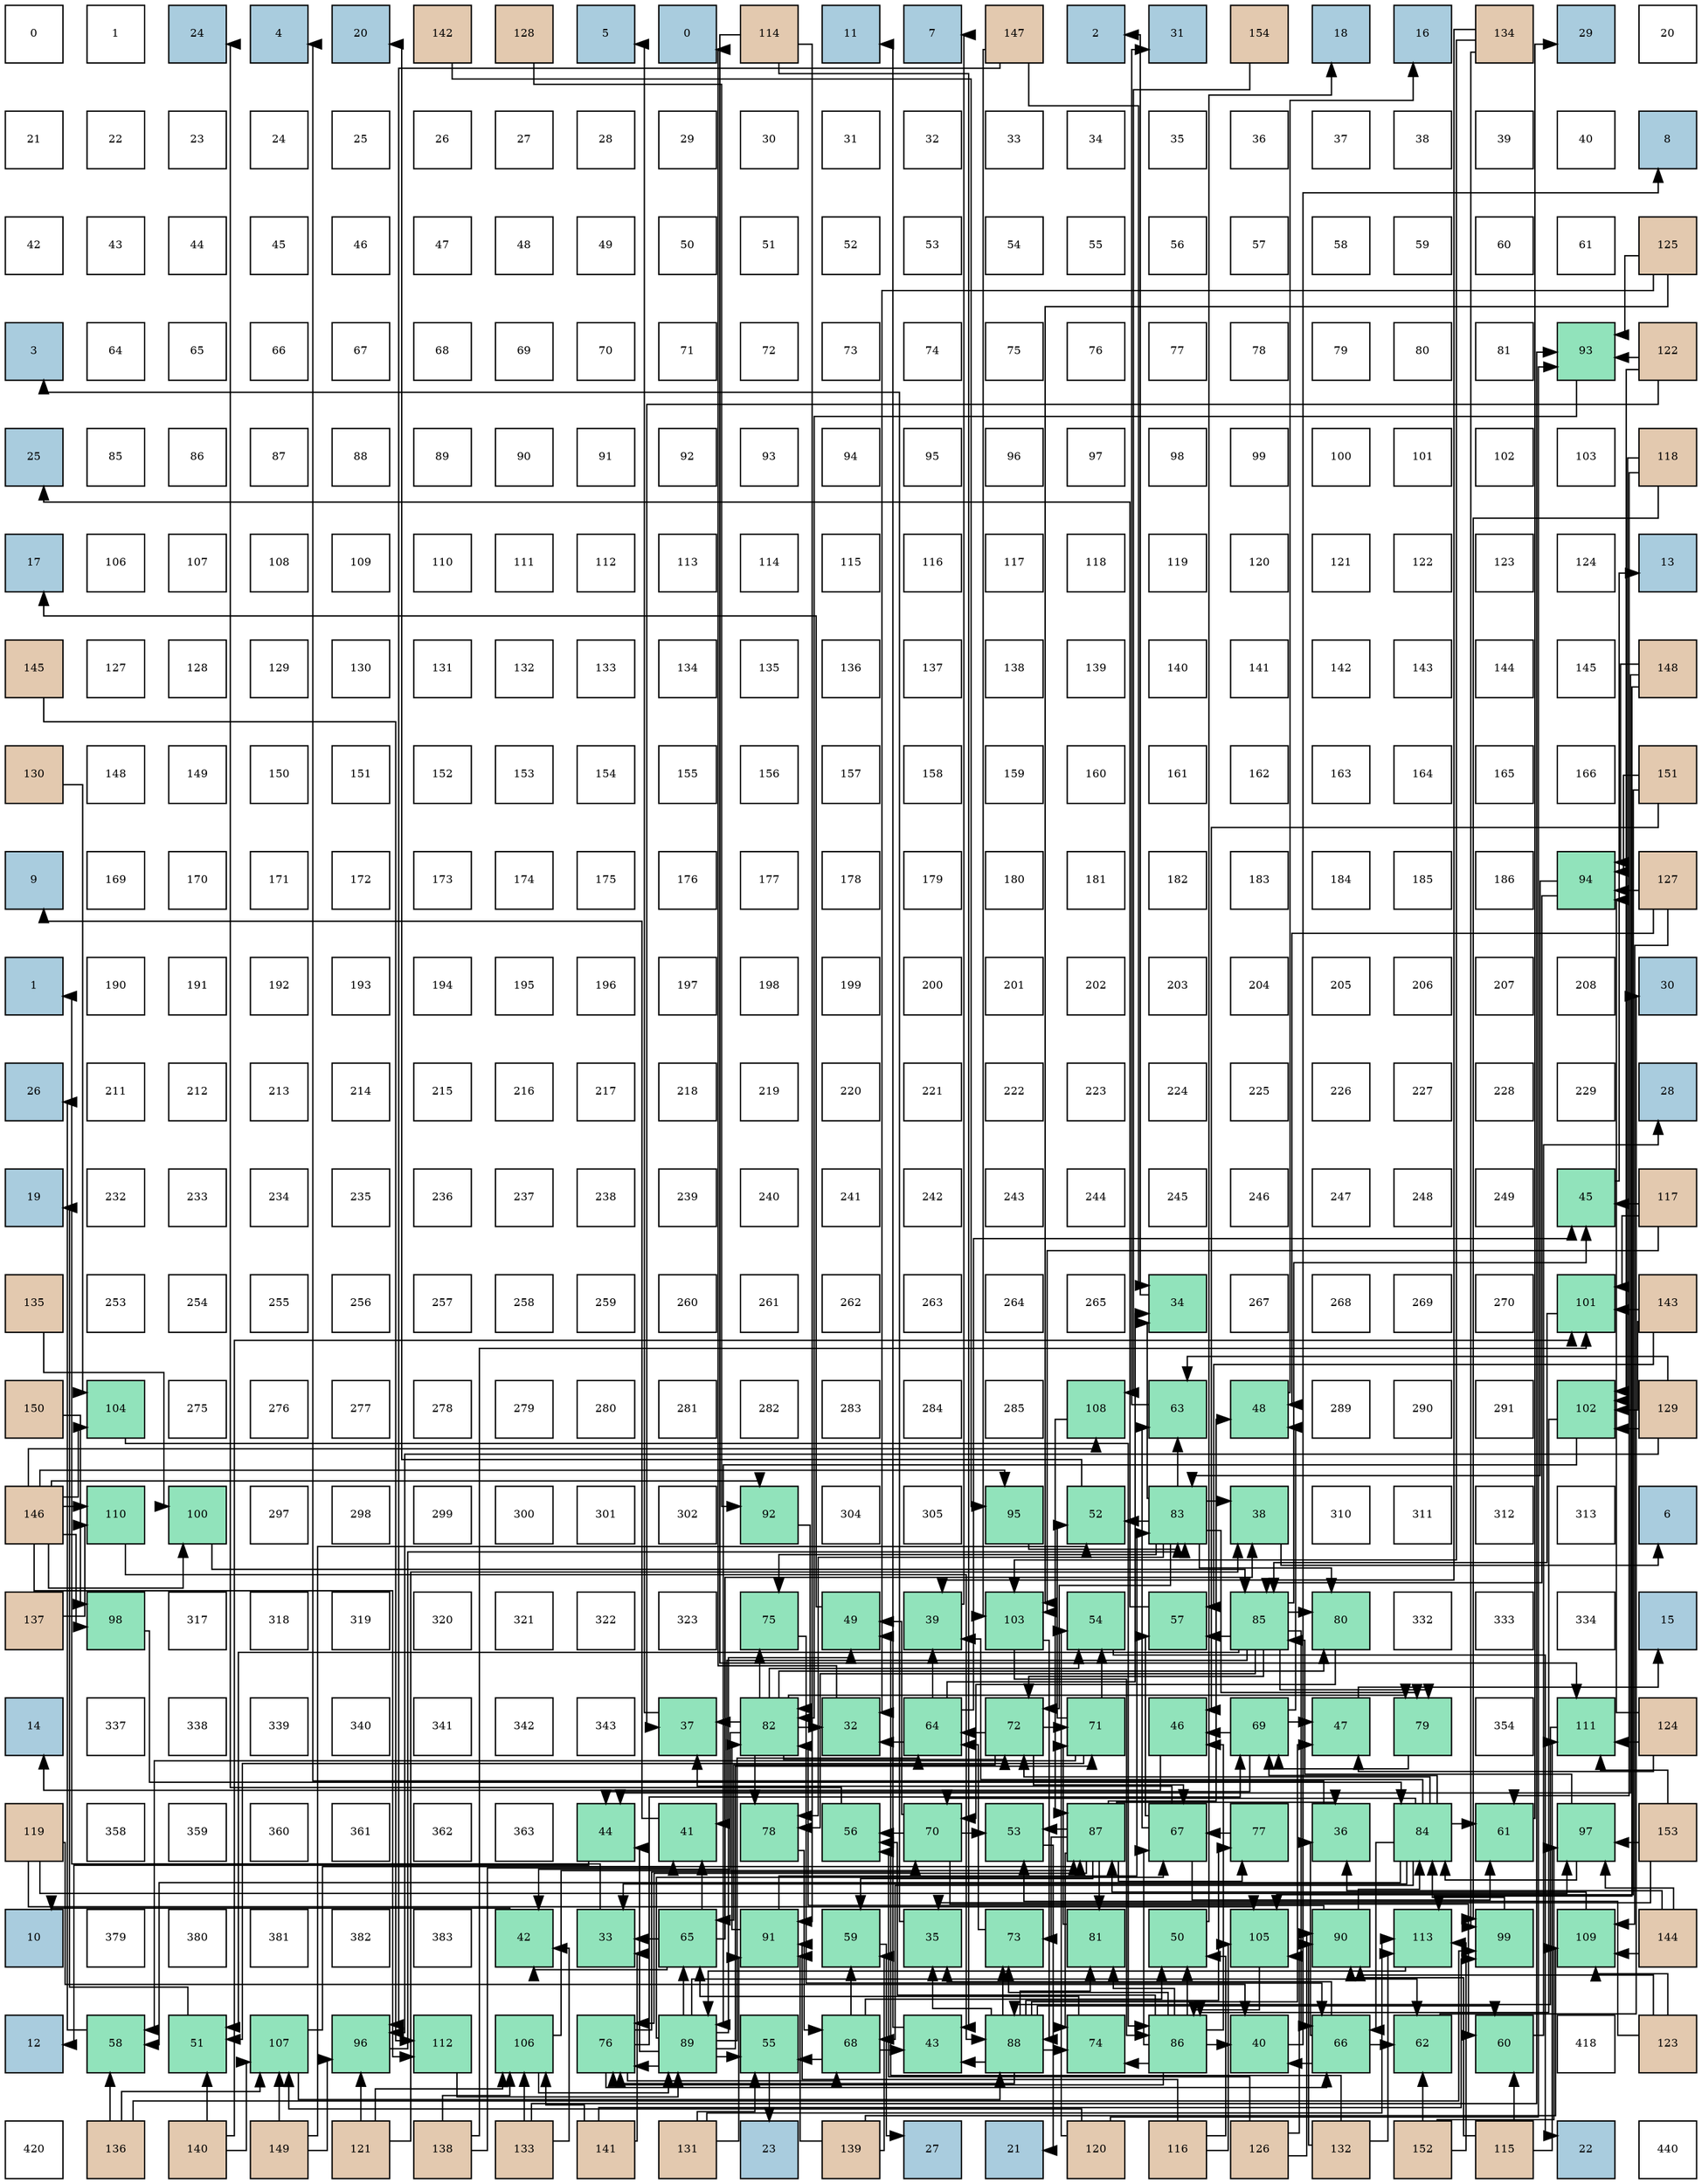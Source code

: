 digraph layout{
 rankdir=TB;
 splines=ortho;
 node [style=filled shape=square fixedsize=true width=0.6];
0[label="0", fontsize=8, fillcolor="#ffffff"];
1[label="1", fontsize=8, fillcolor="#ffffff"];
2[label="24", fontsize=8, fillcolor="#a9ccde"];
3[label="4", fontsize=8, fillcolor="#a9ccde"];
4[label="20", fontsize=8, fillcolor="#a9ccde"];
5[label="142", fontsize=8, fillcolor="#e3c9af"];
6[label="128", fontsize=8, fillcolor="#e3c9af"];
7[label="5", fontsize=8, fillcolor="#a9ccde"];
8[label="0", fontsize=8, fillcolor="#a9ccde"];
9[label="114", fontsize=8, fillcolor="#e3c9af"];
10[label="11", fontsize=8, fillcolor="#a9ccde"];
11[label="7", fontsize=8, fillcolor="#a9ccde"];
12[label="147", fontsize=8, fillcolor="#e3c9af"];
13[label="2", fontsize=8, fillcolor="#a9ccde"];
14[label="31", fontsize=8, fillcolor="#a9ccde"];
15[label="154", fontsize=8, fillcolor="#e3c9af"];
16[label="18", fontsize=8, fillcolor="#a9ccde"];
17[label="16", fontsize=8, fillcolor="#a9ccde"];
18[label="134", fontsize=8, fillcolor="#e3c9af"];
19[label="29", fontsize=8, fillcolor="#a9ccde"];
20[label="20", fontsize=8, fillcolor="#ffffff"];
21[label="21", fontsize=8, fillcolor="#ffffff"];
22[label="22", fontsize=8, fillcolor="#ffffff"];
23[label="23", fontsize=8, fillcolor="#ffffff"];
24[label="24", fontsize=8, fillcolor="#ffffff"];
25[label="25", fontsize=8, fillcolor="#ffffff"];
26[label="26", fontsize=8, fillcolor="#ffffff"];
27[label="27", fontsize=8, fillcolor="#ffffff"];
28[label="28", fontsize=8, fillcolor="#ffffff"];
29[label="29", fontsize=8, fillcolor="#ffffff"];
30[label="30", fontsize=8, fillcolor="#ffffff"];
31[label="31", fontsize=8, fillcolor="#ffffff"];
32[label="32", fontsize=8, fillcolor="#ffffff"];
33[label="33", fontsize=8, fillcolor="#ffffff"];
34[label="34", fontsize=8, fillcolor="#ffffff"];
35[label="35", fontsize=8, fillcolor="#ffffff"];
36[label="36", fontsize=8, fillcolor="#ffffff"];
37[label="37", fontsize=8, fillcolor="#ffffff"];
38[label="38", fontsize=8, fillcolor="#ffffff"];
39[label="39", fontsize=8, fillcolor="#ffffff"];
40[label="40", fontsize=8, fillcolor="#ffffff"];
41[label="8", fontsize=8, fillcolor="#a9ccde"];
42[label="42", fontsize=8, fillcolor="#ffffff"];
43[label="43", fontsize=8, fillcolor="#ffffff"];
44[label="44", fontsize=8, fillcolor="#ffffff"];
45[label="45", fontsize=8, fillcolor="#ffffff"];
46[label="46", fontsize=8, fillcolor="#ffffff"];
47[label="47", fontsize=8, fillcolor="#ffffff"];
48[label="48", fontsize=8, fillcolor="#ffffff"];
49[label="49", fontsize=8, fillcolor="#ffffff"];
50[label="50", fontsize=8, fillcolor="#ffffff"];
51[label="51", fontsize=8, fillcolor="#ffffff"];
52[label="52", fontsize=8, fillcolor="#ffffff"];
53[label="53", fontsize=8, fillcolor="#ffffff"];
54[label="54", fontsize=8, fillcolor="#ffffff"];
55[label="55", fontsize=8, fillcolor="#ffffff"];
56[label="56", fontsize=8, fillcolor="#ffffff"];
57[label="57", fontsize=8, fillcolor="#ffffff"];
58[label="58", fontsize=8, fillcolor="#ffffff"];
59[label="59", fontsize=8, fillcolor="#ffffff"];
60[label="60", fontsize=8, fillcolor="#ffffff"];
61[label="61", fontsize=8, fillcolor="#ffffff"];
62[label="125", fontsize=8, fillcolor="#e3c9af"];
63[label="3", fontsize=8, fillcolor="#a9ccde"];
64[label="64", fontsize=8, fillcolor="#ffffff"];
65[label="65", fontsize=8, fillcolor="#ffffff"];
66[label="66", fontsize=8, fillcolor="#ffffff"];
67[label="67", fontsize=8, fillcolor="#ffffff"];
68[label="68", fontsize=8, fillcolor="#ffffff"];
69[label="69", fontsize=8, fillcolor="#ffffff"];
70[label="70", fontsize=8, fillcolor="#ffffff"];
71[label="71", fontsize=8, fillcolor="#ffffff"];
72[label="72", fontsize=8, fillcolor="#ffffff"];
73[label="73", fontsize=8, fillcolor="#ffffff"];
74[label="74", fontsize=8, fillcolor="#ffffff"];
75[label="75", fontsize=8, fillcolor="#ffffff"];
76[label="76", fontsize=8, fillcolor="#ffffff"];
77[label="77", fontsize=8, fillcolor="#ffffff"];
78[label="78", fontsize=8, fillcolor="#ffffff"];
79[label="79", fontsize=8, fillcolor="#ffffff"];
80[label="80", fontsize=8, fillcolor="#ffffff"];
81[label="81", fontsize=8, fillcolor="#ffffff"];
82[label="93", fontsize=8, fillcolor="#91e3bb"];
83[label="122", fontsize=8, fillcolor="#e3c9af"];
84[label="25", fontsize=8, fillcolor="#a9ccde"];
85[label="85", fontsize=8, fillcolor="#ffffff"];
86[label="86", fontsize=8, fillcolor="#ffffff"];
87[label="87", fontsize=8, fillcolor="#ffffff"];
88[label="88", fontsize=8, fillcolor="#ffffff"];
89[label="89", fontsize=8, fillcolor="#ffffff"];
90[label="90", fontsize=8, fillcolor="#ffffff"];
91[label="91", fontsize=8, fillcolor="#ffffff"];
92[label="92", fontsize=8, fillcolor="#ffffff"];
93[label="93", fontsize=8, fillcolor="#ffffff"];
94[label="94", fontsize=8, fillcolor="#ffffff"];
95[label="95", fontsize=8, fillcolor="#ffffff"];
96[label="96", fontsize=8, fillcolor="#ffffff"];
97[label="97", fontsize=8, fillcolor="#ffffff"];
98[label="98", fontsize=8, fillcolor="#ffffff"];
99[label="99", fontsize=8, fillcolor="#ffffff"];
100[label="100", fontsize=8, fillcolor="#ffffff"];
101[label="101", fontsize=8, fillcolor="#ffffff"];
102[label="102", fontsize=8, fillcolor="#ffffff"];
103[label="103", fontsize=8, fillcolor="#ffffff"];
104[label="118", fontsize=8, fillcolor="#e3c9af"];
105[label="17", fontsize=8, fillcolor="#a9ccde"];
106[label="106", fontsize=8, fillcolor="#ffffff"];
107[label="107", fontsize=8, fillcolor="#ffffff"];
108[label="108", fontsize=8, fillcolor="#ffffff"];
109[label="109", fontsize=8, fillcolor="#ffffff"];
110[label="110", fontsize=8, fillcolor="#ffffff"];
111[label="111", fontsize=8, fillcolor="#ffffff"];
112[label="112", fontsize=8, fillcolor="#ffffff"];
113[label="113", fontsize=8, fillcolor="#ffffff"];
114[label="114", fontsize=8, fillcolor="#ffffff"];
115[label="115", fontsize=8, fillcolor="#ffffff"];
116[label="116", fontsize=8, fillcolor="#ffffff"];
117[label="117", fontsize=8, fillcolor="#ffffff"];
118[label="118", fontsize=8, fillcolor="#ffffff"];
119[label="119", fontsize=8, fillcolor="#ffffff"];
120[label="120", fontsize=8, fillcolor="#ffffff"];
121[label="121", fontsize=8, fillcolor="#ffffff"];
122[label="122", fontsize=8, fillcolor="#ffffff"];
123[label="123", fontsize=8, fillcolor="#ffffff"];
124[label="124", fontsize=8, fillcolor="#ffffff"];
125[label="13", fontsize=8, fillcolor="#a9ccde"];
126[label="145", fontsize=8, fillcolor="#e3c9af"];
127[label="127", fontsize=8, fillcolor="#ffffff"];
128[label="128", fontsize=8, fillcolor="#ffffff"];
129[label="129", fontsize=8, fillcolor="#ffffff"];
130[label="130", fontsize=8, fillcolor="#ffffff"];
131[label="131", fontsize=8, fillcolor="#ffffff"];
132[label="132", fontsize=8, fillcolor="#ffffff"];
133[label="133", fontsize=8, fillcolor="#ffffff"];
134[label="134", fontsize=8, fillcolor="#ffffff"];
135[label="135", fontsize=8, fillcolor="#ffffff"];
136[label="136", fontsize=8, fillcolor="#ffffff"];
137[label="137", fontsize=8, fillcolor="#ffffff"];
138[label="138", fontsize=8, fillcolor="#ffffff"];
139[label="139", fontsize=8, fillcolor="#ffffff"];
140[label="140", fontsize=8, fillcolor="#ffffff"];
141[label="141", fontsize=8, fillcolor="#ffffff"];
142[label="142", fontsize=8, fillcolor="#ffffff"];
143[label="143", fontsize=8, fillcolor="#ffffff"];
144[label="144", fontsize=8, fillcolor="#ffffff"];
145[label="145", fontsize=8, fillcolor="#ffffff"];
146[label="148", fontsize=8, fillcolor="#e3c9af"];
147[label="130", fontsize=8, fillcolor="#e3c9af"];
148[label="148", fontsize=8, fillcolor="#ffffff"];
149[label="149", fontsize=8, fillcolor="#ffffff"];
150[label="150", fontsize=8, fillcolor="#ffffff"];
151[label="151", fontsize=8, fillcolor="#ffffff"];
152[label="152", fontsize=8, fillcolor="#ffffff"];
153[label="153", fontsize=8, fillcolor="#ffffff"];
154[label="154", fontsize=8, fillcolor="#ffffff"];
155[label="155", fontsize=8, fillcolor="#ffffff"];
156[label="156", fontsize=8, fillcolor="#ffffff"];
157[label="157", fontsize=8, fillcolor="#ffffff"];
158[label="158", fontsize=8, fillcolor="#ffffff"];
159[label="159", fontsize=8, fillcolor="#ffffff"];
160[label="160", fontsize=8, fillcolor="#ffffff"];
161[label="161", fontsize=8, fillcolor="#ffffff"];
162[label="162", fontsize=8, fillcolor="#ffffff"];
163[label="163", fontsize=8, fillcolor="#ffffff"];
164[label="164", fontsize=8, fillcolor="#ffffff"];
165[label="165", fontsize=8, fillcolor="#ffffff"];
166[label="166", fontsize=8, fillcolor="#ffffff"];
167[label="151", fontsize=8, fillcolor="#e3c9af"];
168[label="9", fontsize=8, fillcolor="#a9ccde"];
169[label="169", fontsize=8, fillcolor="#ffffff"];
170[label="170", fontsize=8, fillcolor="#ffffff"];
171[label="171", fontsize=8, fillcolor="#ffffff"];
172[label="172", fontsize=8, fillcolor="#ffffff"];
173[label="173", fontsize=8, fillcolor="#ffffff"];
174[label="174", fontsize=8, fillcolor="#ffffff"];
175[label="175", fontsize=8, fillcolor="#ffffff"];
176[label="176", fontsize=8, fillcolor="#ffffff"];
177[label="177", fontsize=8, fillcolor="#ffffff"];
178[label="178", fontsize=8, fillcolor="#ffffff"];
179[label="179", fontsize=8, fillcolor="#ffffff"];
180[label="180", fontsize=8, fillcolor="#ffffff"];
181[label="181", fontsize=8, fillcolor="#ffffff"];
182[label="182", fontsize=8, fillcolor="#ffffff"];
183[label="183", fontsize=8, fillcolor="#ffffff"];
184[label="184", fontsize=8, fillcolor="#ffffff"];
185[label="185", fontsize=8, fillcolor="#ffffff"];
186[label="186", fontsize=8, fillcolor="#ffffff"];
187[label="94", fontsize=8, fillcolor="#91e3bb"];
188[label="127", fontsize=8, fillcolor="#e3c9af"];
189[label="1", fontsize=8, fillcolor="#a9ccde"];
190[label="190", fontsize=8, fillcolor="#ffffff"];
191[label="191", fontsize=8, fillcolor="#ffffff"];
192[label="192", fontsize=8, fillcolor="#ffffff"];
193[label="193", fontsize=8, fillcolor="#ffffff"];
194[label="194", fontsize=8, fillcolor="#ffffff"];
195[label="195", fontsize=8, fillcolor="#ffffff"];
196[label="196", fontsize=8, fillcolor="#ffffff"];
197[label="197", fontsize=8, fillcolor="#ffffff"];
198[label="198", fontsize=8, fillcolor="#ffffff"];
199[label="199", fontsize=8, fillcolor="#ffffff"];
200[label="200", fontsize=8, fillcolor="#ffffff"];
201[label="201", fontsize=8, fillcolor="#ffffff"];
202[label="202", fontsize=8, fillcolor="#ffffff"];
203[label="203", fontsize=8, fillcolor="#ffffff"];
204[label="204", fontsize=8, fillcolor="#ffffff"];
205[label="205", fontsize=8, fillcolor="#ffffff"];
206[label="206", fontsize=8, fillcolor="#ffffff"];
207[label="207", fontsize=8, fillcolor="#ffffff"];
208[label="208", fontsize=8, fillcolor="#ffffff"];
209[label="30", fontsize=8, fillcolor="#a9ccde"];
210[label="26", fontsize=8, fillcolor="#a9ccde"];
211[label="211", fontsize=8, fillcolor="#ffffff"];
212[label="212", fontsize=8, fillcolor="#ffffff"];
213[label="213", fontsize=8, fillcolor="#ffffff"];
214[label="214", fontsize=8, fillcolor="#ffffff"];
215[label="215", fontsize=8, fillcolor="#ffffff"];
216[label="216", fontsize=8, fillcolor="#ffffff"];
217[label="217", fontsize=8, fillcolor="#ffffff"];
218[label="218", fontsize=8, fillcolor="#ffffff"];
219[label="219", fontsize=8, fillcolor="#ffffff"];
220[label="220", fontsize=8, fillcolor="#ffffff"];
221[label="221", fontsize=8, fillcolor="#ffffff"];
222[label="222", fontsize=8, fillcolor="#ffffff"];
223[label="223", fontsize=8, fillcolor="#ffffff"];
224[label="224", fontsize=8, fillcolor="#ffffff"];
225[label="225", fontsize=8, fillcolor="#ffffff"];
226[label="226", fontsize=8, fillcolor="#ffffff"];
227[label="227", fontsize=8, fillcolor="#ffffff"];
228[label="228", fontsize=8, fillcolor="#ffffff"];
229[label="229", fontsize=8, fillcolor="#ffffff"];
230[label="28", fontsize=8, fillcolor="#a9ccde"];
231[label="19", fontsize=8, fillcolor="#a9ccde"];
232[label="232", fontsize=8, fillcolor="#ffffff"];
233[label="233", fontsize=8, fillcolor="#ffffff"];
234[label="234", fontsize=8, fillcolor="#ffffff"];
235[label="235", fontsize=8, fillcolor="#ffffff"];
236[label="236", fontsize=8, fillcolor="#ffffff"];
237[label="237", fontsize=8, fillcolor="#ffffff"];
238[label="238", fontsize=8, fillcolor="#ffffff"];
239[label="239", fontsize=8, fillcolor="#ffffff"];
240[label="240", fontsize=8, fillcolor="#ffffff"];
241[label="241", fontsize=8, fillcolor="#ffffff"];
242[label="242", fontsize=8, fillcolor="#ffffff"];
243[label="243", fontsize=8, fillcolor="#ffffff"];
244[label="244", fontsize=8, fillcolor="#ffffff"];
245[label="245", fontsize=8, fillcolor="#ffffff"];
246[label="246", fontsize=8, fillcolor="#ffffff"];
247[label="247", fontsize=8, fillcolor="#ffffff"];
248[label="248", fontsize=8, fillcolor="#ffffff"];
249[label="249", fontsize=8, fillcolor="#ffffff"];
250[label="45", fontsize=8, fillcolor="#91e3bb"];
251[label="117", fontsize=8, fillcolor="#e3c9af"];
252[label="135", fontsize=8, fillcolor="#e3c9af"];
253[label="253", fontsize=8, fillcolor="#ffffff"];
254[label="254", fontsize=8, fillcolor="#ffffff"];
255[label="255", fontsize=8, fillcolor="#ffffff"];
256[label="256", fontsize=8, fillcolor="#ffffff"];
257[label="257", fontsize=8, fillcolor="#ffffff"];
258[label="258", fontsize=8, fillcolor="#ffffff"];
259[label="259", fontsize=8, fillcolor="#ffffff"];
260[label="260", fontsize=8, fillcolor="#ffffff"];
261[label="261", fontsize=8, fillcolor="#ffffff"];
262[label="262", fontsize=8, fillcolor="#ffffff"];
263[label="263", fontsize=8, fillcolor="#ffffff"];
264[label="264", fontsize=8, fillcolor="#ffffff"];
265[label="265", fontsize=8, fillcolor="#ffffff"];
266[label="34", fontsize=8, fillcolor="#91e3bb"];
267[label="267", fontsize=8, fillcolor="#ffffff"];
268[label="268", fontsize=8, fillcolor="#ffffff"];
269[label="269", fontsize=8, fillcolor="#ffffff"];
270[label="270", fontsize=8, fillcolor="#ffffff"];
271[label="101", fontsize=8, fillcolor="#91e3bb"];
272[label="143", fontsize=8, fillcolor="#e3c9af"];
273[label="150", fontsize=8, fillcolor="#e3c9af"];
274[label="104", fontsize=8, fillcolor="#91e3bb"];
275[label="275", fontsize=8, fillcolor="#ffffff"];
276[label="276", fontsize=8, fillcolor="#ffffff"];
277[label="277", fontsize=8, fillcolor="#ffffff"];
278[label="278", fontsize=8, fillcolor="#ffffff"];
279[label="279", fontsize=8, fillcolor="#ffffff"];
280[label="280", fontsize=8, fillcolor="#ffffff"];
281[label="281", fontsize=8, fillcolor="#ffffff"];
282[label="282", fontsize=8, fillcolor="#ffffff"];
283[label="283", fontsize=8, fillcolor="#ffffff"];
284[label="284", fontsize=8, fillcolor="#ffffff"];
285[label="285", fontsize=8, fillcolor="#ffffff"];
286[label="108", fontsize=8, fillcolor="#91e3bb"];
287[label="63", fontsize=8, fillcolor="#91e3bb"];
288[label="48", fontsize=8, fillcolor="#91e3bb"];
289[label="289", fontsize=8, fillcolor="#ffffff"];
290[label="290", fontsize=8, fillcolor="#ffffff"];
291[label="291", fontsize=8, fillcolor="#ffffff"];
292[label="102", fontsize=8, fillcolor="#91e3bb"];
293[label="129", fontsize=8, fillcolor="#e3c9af"];
294[label="146", fontsize=8, fillcolor="#e3c9af"];
295[label="110", fontsize=8, fillcolor="#91e3bb"];
296[label="100", fontsize=8, fillcolor="#91e3bb"];
297[label="297", fontsize=8, fillcolor="#ffffff"];
298[label="298", fontsize=8, fillcolor="#ffffff"];
299[label="299", fontsize=8, fillcolor="#ffffff"];
300[label="300", fontsize=8, fillcolor="#ffffff"];
301[label="301", fontsize=8, fillcolor="#ffffff"];
302[label="302", fontsize=8, fillcolor="#ffffff"];
303[label="92", fontsize=8, fillcolor="#91e3bb"];
304[label="304", fontsize=8, fillcolor="#ffffff"];
305[label="305", fontsize=8, fillcolor="#ffffff"];
306[label="95", fontsize=8, fillcolor="#91e3bb"];
307[label="52", fontsize=8, fillcolor="#91e3bb"];
308[label="83", fontsize=8, fillcolor="#91e3bb"];
309[label="38", fontsize=8, fillcolor="#91e3bb"];
310[label="310", fontsize=8, fillcolor="#ffffff"];
311[label="311", fontsize=8, fillcolor="#ffffff"];
312[label="312", fontsize=8, fillcolor="#ffffff"];
313[label="313", fontsize=8, fillcolor="#ffffff"];
314[label="6", fontsize=8, fillcolor="#a9ccde"];
315[label="137", fontsize=8, fillcolor="#e3c9af"];
316[label="98", fontsize=8, fillcolor="#91e3bb"];
317[label="317", fontsize=8, fillcolor="#ffffff"];
318[label="318", fontsize=8, fillcolor="#ffffff"];
319[label="319", fontsize=8, fillcolor="#ffffff"];
320[label="320", fontsize=8, fillcolor="#ffffff"];
321[label="321", fontsize=8, fillcolor="#ffffff"];
322[label="322", fontsize=8, fillcolor="#ffffff"];
323[label="323", fontsize=8, fillcolor="#ffffff"];
324[label="75", fontsize=8, fillcolor="#91e3bb"];
325[label="49", fontsize=8, fillcolor="#91e3bb"];
326[label="39", fontsize=8, fillcolor="#91e3bb"];
327[label="103", fontsize=8, fillcolor="#91e3bb"];
328[label="54", fontsize=8, fillcolor="#91e3bb"];
329[label="57", fontsize=8, fillcolor="#91e3bb"];
330[label="85", fontsize=8, fillcolor="#91e3bb"];
331[label="80", fontsize=8, fillcolor="#91e3bb"];
332[label="332", fontsize=8, fillcolor="#ffffff"];
333[label="333", fontsize=8, fillcolor="#ffffff"];
334[label="334", fontsize=8, fillcolor="#ffffff"];
335[label="15", fontsize=8, fillcolor="#a9ccde"];
336[label="14", fontsize=8, fillcolor="#a9ccde"];
337[label="337", fontsize=8, fillcolor="#ffffff"];
338[label="338", fontsize=8, fillcolor="#ffffff"];
339[label="339", fontsize=8, fillcolor="#ffffff"];
340[label="340", fontsize=8, fillcolor="#ffffff"];
341[label="341", fontsize=8, fillcolor="#ffffff"];
342[label="342", fontsize=8, fillcolor="#ffffff"];
343[label="343", fontsize=8, fillcolor="#ffffff"];
344[label="37", fontsize=8, fillcolor="#91e3bb"];
345[label="82", fontsize=8, fillcolor="#91e3bb"];
346[label="32", fontsize=8, fillcolor="#91e3bb"];
347[label="64", fontsize=8, fillcolor="#91e3bb"];
348[label="72", fontsize=8, fillcolor="#91e3bb"];
349[label="71", fontsize=8, fillcolor="#91e3bb"];
350[label="46", fontsize=8, fillcolor="#91e3bb"];
351[label="69", fontsize=8, fillcolor="#91e3bb"];
352[label="47", fontsize=8, fillcolor="#91e3bb"];
353[label="79", fontsize=8, fillcolor="#91e3bb"];
354[label="354", fontsize=8, fillcolor="#ffffff"];
355[label="111", fontsize=8, fillcolor="#91e3bb"];
356[label="124", fontsize=8, fillcolor="#e3c9af"];
357[label="119", fontsize=8, fillcolor="#e3c9af"];
358[label="358", fontsize=8, fillcolor="#ffffff"];
359[label="359", fontsize=8, fillcolor="#ffffff"];
360[label="360", fontsize=8, fillcolor="#ffffff"];
361[label="361", fontsize=8, fillcolor="#ffffff"];
362[label="362", fontsize=8, fillcolor="#ffffff"];
363[label="363", fontsize=8, fillcolor="#ffffff"];
364[label="44", fontsize=8, fillcolor="#91e3bb"];
365[label="41", fontsize=8, fillcolor="#91e3bb"];
366[label="78", fontsize=8, fillcolor="#91e3bb"];
367[label="56", fontsize=8, fillcolor="#91e3bb"];
368[label="70", fontsize=8, fillcolor="#91e3bb"];
369[label="53", fontsize=8, fillcolor="#91e3bb"];
370[label="87", fontsize=8, fillcolor="#91e3bb"];
371[label="67", fontsize=8, fillcolor="#91e3bb"];
372[label="77", fontsize=8, fillcolor="#91e3bb"];
373[label="36", fontsize=8, fillcolor="#91e3bb"];
374[label="84", fontsize=8, fillcolor="#91e3bb"];
375[label="61", fontsize=8, fillcolor="#91e3bb"];
376[label="97", fontsize=8, fillcolor="#91e3bb"];
377[label="153", fontsize=8, fillcolor="#e3c9af"];
378[label="10", fontsize=8, fillcolor="#a9ccde"];
379[label="379", fontsize=8, fillcolor="#ffffff"];
380[label="380", fontsize=8, fillcolor="#ffffff"];
381[label="381", fontsize=8, fillcolor="#ffffff"];
382[label="382", fontsize=8, fillcolor="#ffffff"];
383[label="383", fontsize=8, fillcolor="#ffffff"];
384[label="42", fontsize=8, fillcolor="#91e3bb"];
385[label="33", fontsize=8, fillcolor="#91e3bb"];
386[label="65", fontsize=8, fillcolor="#91e3bb"];
387[label="91", fontsize=8, fillcolor="#91e3bb"];
388[label="59", fontsize=8, fillcolor="#91e3bb"];
389[label="35", fontsize=8, fillcolor="#91e3bb"];
390[label="73", fontsize=8, fillcolor="#91e3bb"];
391[label="81", fontsize=8, fillcolor="#91e3bb"];
392[label="50", fontsize=8, fillcolor="#91e3bb"];
393[label="105", fontsize=8, fillcolor="#91e3bb"];
394[label="90", fontsize=8, fillcolor="#91e3bb"];
395[label="113", fontsize=8, fillcolor="#91e3bb"];
396[label="99", fontsize=8, fillcolor="#91e3bb"];
397[label="109", fontsize=8, fillcolor="#91e3bb"];
398[label="144", fontsize=8, fillcolor="#e3c9af"];
399[label="12", fontsize=8, fillcolor="#a9ccde"];
400[label="58", fontsize=8, fillcolor="#91e3bb"];
401[label="51", fontsize=8, fillcolor="#91e3bb"];
402[label="107", fontsize=8, fillcolor="#91e3bb"];
403[label="96", fontsize=8, fillcolor="#91e3bb"];
404[label="112", fontsize=8, fillcolor="#91e3bb"];
405[label="106", fontsize=8, fillcolor="#91e3bb"];
406[label="76", fontsize=8, fillcolor="#91e3bb"];
407[label="89", fontsize=8, fillcolor="#91e3bb"];
408[label="55", fontsize=8, fillcolor="#91e3bb"];
409[label="68", fontsize=8, fillcolor="#91e3bb"];
410[label="43", fontsize=8, fillcolor="#91e3bb"];
411[label="88", fontsize=8, fillcolor="#91e3bb"];
412[label="74", fontsize=8, fillcolor="#91e3bb"];
413[label="86", fontsize=8, fillcolor="#91e3bb"];
414[label="40", fontsize=8, fillcolor="#91e3bb"];
415[label="66", fontsize=8, fillcolor="#91e3bb"];
416[label="62", fontsize=8, fillcolor="#91e3bb"];
417[label="60", fontsize=8, fillcolor="#91e3bb"];
418[label="418", fontsize=8, fillcolor="#ffffff"];
419[label="123", fontsize=8, fillcolor="#e3c9af"];
420[label="420", fontsize=8, fillcolor="#ffffff"];
421[label="136", fontsize=8, fillcolor="#e3c9af"];
422[label="140", fontsize=8, fillcolor="#e3c9af"];
423[label="149", fontsize=8, fillcolor="#e3c9af"];
424[label="121", fontsize=8, fillcolor="#e3c9af"];
425[label="138", fontsize=8, fillcolor="#e3c9af"];
426[label="133", fontsize=8, fillcolor="#e3c9af"];
427[label="141", fontsize=8, fillcolor="#e3c9af"];
428[label="131", fontsize=8, fillcolor="#e3c9af"];
429[label="23", fontsize=8, fillcolor="#a9ccde"];
430[label="139", fontsize=8, fillcolor="#e3c9af"];
431[label="27", fontsize=8, fillcolor="#a9ccde"];
432[label="21", fontsize=8, fillcolor="#a9ccde"];
433[label="120", fontsize=8, fillcolor="#e3c9af"];
434[label="116", fontsize=8, fillcolor="#e3c9af"];
435[label="126", fontsize=8, fillcolor="#e3c9af"];
436[label="132", fontsize=8, fillcolor="#e3c9af"];
437[label="152", fontsize=8, fillcolor="#e3c9af"];
438[label="115", fontsize=8, fillcolor="#e3c9af"];
439[label="22", fontsize=8, fillcolor="#a9ccde"];
440[label="440", fontsize=8, fillcolor="#ffffff"];
edge [constraint=false, style=vis];346 -> 8;
385 -> 189;
266 -> 13;
389 -> 63;
373 -> 3;
344 -> 7;
309 -> 314;
326 -> 11;
414 -> 41;
365 -> 168;
384 -> 378;
410 -> 10;
364 -> 399;
250 -> 125;
350 -> 336;
352 -> 335;
288 -> 17;
325 -> 105;
392 -> 16;
401 -> 231;
307 -> 4;
369 -> 432;
328 -> 439;
408 -> 429;
367 -> 2;
329 -> 84;
400 -> 210;
388 -> 431;
417 -> 230;
375 -> 19;
416 -> 209;
287 -> 14;
347 -> 346;
347 -> 266;
347 -> 326;
347 -> 250;
386 -> 385;
386 -> 309;
386 -> 365;
386 -> 384;
415 -> 389;
415 -> 373;
415 -> 414;
415 -> 416;
371 -> 344;
371 -> 329;
371 -> 375;
371 -> 287;
409 -> 410;
409 -> 392;
409 -> 408;
409 -> 388;
351 -> 364;
351 -> 350;
351 -> 352;
351 -> 288;
368 -> 325;
368 -> 369;
368 -> 367;
368 -> 417;
349 -> 401;
349 -> 307;
349 -> 328;
349 -> 400;
348 -> 347;
348 -> 386;
348 -> 371;
348 -> 349;
390 -> 347;
412 -> 386;
324 -> 415;
406 -> 415;
406 -> 409;
406 -> 351;
406 -> 368;
372 -> 371;
366 -> 409;
353 -> 351;
331 -> 368;
391 -> 349;
345 -> 346;
345 -> 344;
345 -> 384;
345 -> 328;
345 -> 348;
345 -> 324;
345 -> 366;
345 -> 353;
345 -> 331;
308 -> 266;
308 -> 309;
308 -> 307;
308 -> 287;
308 -> 348;
308 -> 324;
308 -> 366;
308 -> 353;
308 -> 331;
374 -> 385;
374 -> 326;
374 -> 400;
374 -> 375;
374 -> 415;
374 -> 409;
374 -> 351;
374 -> 368;
374 -> 348;
330 -> 365;
330 -> 250;
330 -> 401;
330 -> 329;
330 -> 415;
330 -> 348;
330 -> 366;
330 -> 353;
330 -> 331;
413 -> 414;
413 -> 350;
413 -> 392;
413 -> 367;
413 -> 371;
413 -> 390;
413 -> 412;
413 -> 406;
413 -> 391;
370 -> 373;
370 -> 288;
370 -> 369;
370 -> 388;
370 -> 390;
370 -> 412;
370 -> 406;
370 -> 372;
370 -> 391;
411 -> 389;
411 -> 410;
411 -> 352;
411 -> 417;
411 -> 390;
411 -> 412;
411 -> 406;
411 -> 372;
411 -> 391;
407 -> 364;
407 -> 325;
407 -> 408;
407 -> 416;
407 -> 347;
407 -> 386;
407 -> 371;
407 -> 349;
407 -> 406;
394 -> 345;
394 -> 374;
387 -> 345;
387 -> 308;
303 -> 345;
82 -> 345;
187 -> 308;
187 -> 330;
306 -> 308;
403 -> 308;
376 -> 374;
376 -> 330;
316 -> 374;
396 -> 374;
296 -> 330;
271 -> 330;
292 -> 413;
292 -> 407;
327 -> 413;
327 -> 411;
274 -> 413;
393 -> 413;
405 -> 370;
405 -> 407;
402 -> 370;
402 -> 411;
286 -> 370;
397 -> 370;
295 -> 411;
355 -> 411;
404 -> 407;
395 -> 407;
9 -> 410;
9 -> 387;
9 -> 355;
438 -> 417;
438 -> 394;
438 -> 355;
434 -> 392;
434 -> 387;
434 -> 393;
251 -> 250;
251 -> 271;
251 -> 327;
104 -> 375;
104 -> 396;
104 -> 292;
357 -> 414;
357 -> 376;
357 -> 393;
433 -> 328;
433 -> 82;
433 -> 402;
424 -> 309;
424 -> 403;
424 -> 405;
83 -> 344;
83 -> 82;
83 -> 292;
419 -> 369;
419 -> 394;
419 -> 397;
356 -> 352;
356 -> 187;
356 -> 355;
62 -> 346;
62 -> 82;
62 -> 327;
435 -> 367;
435 -> 394;
435 -> 393;
188 -> 288;
188 -> 187;
188 -> 397;
6 -> 303;
293 -> 287;
293 -> 403;
293 -> 292;
147 -> 274;
428 -> 408;
428 -> 387;
428 -> 395;
436 -> 325;
436 -> 394;
436 -> 395;
426 -> 384;
426 -> 82;
426 -> 405;
18 -> 326;
18 -> 396;
18 -> 327;
252 -> 296;
421 -> 400;
421 -> 396;
421 -> 402;
315 -> 295;
425 -> 365;
425 -> 271;
425 -> 405;
430 -> 388;
430 -> 387;
430 -> 397;
422 -> 401;
422 -> 271;
422 -> 402;
427 -> 385;
427 -> 396;
427 -> 405;
5 -> 306;
272 -> 329;
272 -> 271;
272 -> 292;
398 -> 373;
398 -> 376;
398 -> 397;
126 -> 404;
294 -> 303;
294 -> 306;
294 -> 316;
294 -> 296;
294 -> 274;
294 -> 286;
294 -> 295;
294 -> 404;
12 -> 266;
12 -> 403;
12 -> 327;
146 -> 364;
146 -> 187;
146 -> 395;
423 -> 307;
423 -> 403;
423 -> 402;
273 -> 316;
167 -> 350;
167 -> 187;
167 -> 393;
437 -> 416;
437 -> 376;
437 -> 395;
377 -> 389;
377 -> 376;
377 -> 355;
15 -> 286;
edge [constraint=true, style=invis];
0 -> 21 -> 42 -> 63 -> 84 -> 105 -> 126 -> 147 -> 168 -> 189 -> 210 -> 231 -> 252 -> 273 -> 294 -> 315 -> 336 -> 357 -> 378 -> 399 -> 420;
1 -> 22 -> 43 -> 64 -> 85 -> 106 -> 127 -> 148 -> 169 -> 190 -> 211 -> 232 -> 253 -> 274 -> 295 -> 316 -> 337 -> 358 -> 379 -> 400 -> 421;
2 -> 23 -> 44 -> 65 -> 86 -> 107 -> 128 -> 149 -> 170 -> 191 -> 212 -> 233 -> 254 -> 275 -> 296 -> 317 -> 338 -> 359 -> 380 -> 401 -> 422;
3 -> 24 -> 45 -> 66 -> 87 -> 108 -> 129 -> 150 -> 171 -> 192 -> 213 -> 234 -> 255 -> 276 -> 297 -> 318 -> 339 -> 360 -> 381 -> 402 -> 423;
4 -> 25 -> 46 -> 67 -> 88 -> 109 -> 130 -> 151 -> 172 -> 193 -> 214 -> 235 -> 256 -> 277 -> 298 -> 319 -> 340 -> 361 -> 382 -> 403 -> 424;
5 -> 26 -> 47 -> 68 -> 89 -> 110 -> 131 -> 152 -> 173 -> 194 -> 215 -> 236 -> 257 -> 278 -> 299 -> 320 -> 341 -> 362 -> 383 -> 404 -> 425;
6 -> 27 -> 48 -> 69 -> 90 -> 111 -> 132 -> 153 -> 174 -> 195 -> 216 -> 237 -> 258 -> 279 -> 300 -> 321 -> 342 -> 363 -> 384 -> 405 -> 426;
7 -> 28 -> 49 -> 70 -> 91 -> 112 -> 133 -> 154 -> 175 -> 196 -> 217 -> 238 -> 259 -> 280 -> 301 -> 322 -> 343 -> 364 -> 385 -> 406 -> 427;
8 -> 29 -> 50 -> 71 -> 92 -> 113 -> 134 -> 155 -> 176 -> 197 -> 218 -> 239 -> 260 -> 281 -> 302 -> 323 -> 344 -> 365 -> 386 -> 407 -> 428;
9 -> 30 -> 51 -> 72 -> 93 -> 114 -> 135 -> 156 -> 177 -> 198 -> 219 -> 240 -> 261 -> 282 -> 303 -> 324 -> 345 -> 366 -> 387 -> 408 -> 429;
10 -> 31 -> 52 -> 73 -> 94 -> 115 -> 136 -> 157 -> 178 -> 199 -> 220 -> 241 -> 262 -> 283 -> 304 -> 325 -> 346 -> 367 -> 388 -> 409 -> 430;
11 -> 32 -> 53 -> 74 -> 95 -> 116 -> 137 -> 158 -> 179 -> 200 -> 221 -> 242 -> 263 -> 284 -> 305 -> 326 -> 347 -> 368 -> 389 -> 410 -> 431;
12 -> 33 -> 54 -> 75 -> 96 -> 117 -> 138 -> 159 -> 180 -> 201 -> 222 -> 243 -> 264 -> 285 -> 306 -> 327 -> 348 -> 369 -> 390 -> 411 -> 432;
13 -> 34 -> 55 -> 76 -> 97 -> 118 -> 139 -> 160 -> 181 -> 202 -> 223 -> 244 -> 265 -> 286 -> 307 -> 328 -> 349 -> 370 -> 391 -> 412 -> 433;
14 -> 35 -> 56 -> 77 -> 98 -> 119 -> 140 -> 161 -> 182 -> 203 -> 224 -> 245 -> 266 -> 287 -> 308 -> 329 -> 350 -> 371 -> 392 -> 413 -> 434;
15 -> 36 -> 57 -> 78 -> 99 -> 120 -> 141 -> 162 -> 183 -> 204 -> 225 -> 246 -> 267 -> 288 -> 309 -> 330 -> 351 -> 372 -> 393 -> 414 -> 435;
16 -> 37 -> 58 -> 79 -> 100 -> 121 -> 142 -> 163 -> 184 -> 205 -> 226 -> 247 -> 268 -> 289 -> 310 -> 331 -> 352 -> 373 -> 394 -> 415 -> 436;
17 -> 38 -> 59 -> 80 -> 101 -> 122 -> 143 -> 164 -> 185 -> 206 -> 227 -> 248 -> 269 -> 290 -> 311 -> 332 -> 353 -> 374 -> 395 -> 416 -> 437;
18 -> 39 -> 60 -> 81 -> 102 -> 123 -> 144 -> 165 -> 186 -> 207 -> 228 -> 249 -> 270 -> 291 -> 312 -> 333 -> 354 -> 375 -> 396 -> 417 -> 438;
19 -> 40 -> 61 -> 82 -> 103 -> 124 -> 145 -> 166 -> 187 -> 208 -> 229 -> 250 -> 271 -> 292 -> 313 -> 334 -> 355 -> 376 -> 397 -> 418 -> 439;
20 -> 41 -> 62 -> 83 -> 104 -> 125 -> 146 -> 167 -> 188 -> 209 -> 230 -> 251 -> 272 -> 293 -> 314 -> 335 -> 356 -> 377 -> 398 -> 419 -> 440;
rank = same {0 -> 1 -> 2 -> 3 -> 4 -> 5 -> 6 -> 7 -> 8 -> 9 -> 10 -> 11 -> 12 -> 13 -> 14 -> 15 -> 16 -> 17 -> 18 -> 19 -> 20};
rank = same {21 -> 22 -> 23 -> 24 -> 25 -> 26 -> 27 -> 28 -> 29 -> 30 -> 31 -> 32 -> 33 -> 34 -> 35 -> 36 -> 37 -> 38 -> 39 -> 40 -> 41};
rank = same {42 -> 43 -> 44 -> 45 -> 46 -> 47 -> 48 -> 49 -> 50 -> 51 -> 52 -> 53 -> 54 -> 55 -> 56 -> 57 -> 58 -> 59 -> 60 -> 61 -> 62};
rank = same {63 -> 64 -> 65 -> 66 -> 67 -> 68 -> 69 -> 70 -> 71 -> 72 -> 73 -> 74 -> 75 -> 76 -> 77 -> 78 -> 79 -> 80 -> 81 -> 82 -> 83};
rank = same {84 -> 85 -> 86 -> 87 -> 88 -> 89 -> 90 -> 91 -> 92 -> 93 -> 94 -> 95 -> 96 -> 97 -> 98 -> 99 -> 100 -> 101 -> 102 -> 103 -> 104};
rank = same {105 -> 106 -> 107 -> 108 -> 109 -> 110 -> 111 -> 112 -> 113 -> 114 -> 115 -> 116 -> 117 -> 118 -> 119 -> 120 -> 121 -> 122 -> 123 -> 124 -> 125};
rank = same {126 -> 127 -> 128 -> 129 -> 130 -> 131 -> 132 -> 133 -> 134 -> 135 -> 136 -> 137 -> 138 -> 139 -> 140 -> 141 -> 142 -> 143 -> 144 -> 145 -> 146};
rank = same {147 -> 148 -> 149 -> 150 -> 151 -> 152 -> 153 -> 154 -> 155 -> 156 -> 157 -> 158 -> 159 -> 160 -> 161 -> 162 -> 163 -> 164 -> 165 -> 166 -> 167};
rank = same {168 -> 169 -> 170 -> 171 -> 172 -> 173 -> 174 -> 175 -> 176 -> 177 -> 178 -> 179 -> 180 -> 181 -> 182 -> 183 -> 184 -> 185 -> 186 -> 187 -> 188};
rank = same {189 -> 190 -> 191 -> 192 -> 193 -> 194 -> 195 -> 196 -> 197 -> 198 -> 199 -> 200 -> 201 -> 202 -> 203 -> 204 -> 205 -> 206 -> 207 -> 208 -> 209};
rank = same {210 -> 211 -> 212 -> 213 -> 214 -> 215 -> 216 -> 217 -> 218 -> 219 -> 220 -> 221 -> 222 -> 223 -> 224 -> 225 -> 226 -> 227 -> 228 -> 229 -> 230};
rank = same {231 -> 232 -> 233 -> 234 -> 235 -> 236 -> 237 -> 238 -> 239 -> 240 -> 241 -> 242 -> 243 -> 244 -> 245 -> 246 -> 247 -> 248 -> 249 -> 250 -> 251};
rank = same {252 -> 253 -> 254 -> 255 -> 256 -> 257 -> 258 -> 259 -> 260 -> 261 -> 262 -> 263 -> 264 -> 265 -> 266 -> 267 -> 268 -> 269 -> 270 -> 271 -> 272};
rank = same {273 -> 274 -> 275 -> 276 -> 277 -> 278 -> 279 -> 280 -> 281 -> 282 -> 283 -> 284 -> 285 -> 286 -> 287 -> 288 -> 289 -> 290 -> 291 -> 292 -> 293};
rank = same {294 -> 295 -> 296 -> 297 -> 298 -> 299 -> 300 -> 301 -> 302 -> 303 -> 304 -> 305 -> 306 -> 307 -> 308 -> 309 -> 310 -> 311 -> 312 -> 313 -> 314};
rank = same {315 -> 316 -> 317 -> 318 -> 319 -> 320 -> 321 -> 322 -> 323 -> 324 -> 325 -> 326 -> 327 -> 328 -> 329 -> 330 -> 331 -> 332 -> 333 -> 334 -> 335};
rank = same {336 -> 337 -> 338 -> 339 -> 340 -> 341 -> 342 -> 343 -> 344 -> 345 -> 346 -> 347 -> 348 -> 349 -> 350 -> 351 -> 352 -> 353 -> 354 -> 355 -> 356};
rank = same {357 -> 358 -> 359 -> 360 -> 361 -> 362 -> 363 -> 364 -> 365 -> 366 -> 367 -> 368 -> 369 -> 370 -> 371 -> 372 -> 373 -> 374 -> 375 -> 376 -> 377};
rank = same {378 -> 379 -> 380 -> 381 -> 382 -> 383 -> 384 -> 385 -> 386 -> 387 -> 388 -> 389 -> 390 -> 391 -> 392 -> 393 -> 394 -> 395 -> 396 -> 397 -> 398};
rank = same {399 -> 400 -> 401 -> 402 -> 403 -> 404 -> 405 -> 406 -> 407 -> 408 -> 409 -> 410 -> 411 -> 412 -> 413 -> 414 -> 415 -> 416 -> 417 -> 418 -> 419};
rank = same {420 -> 421 -> 422 -> 423 -> 424 -> 425 -> 426 -> 427 -> 428 -> 429 -> 430 -> 431 -> 432 -> 433 -> 434 -> 435 -> 436 -> 437 -> 438 -> 439 -> 440};
}